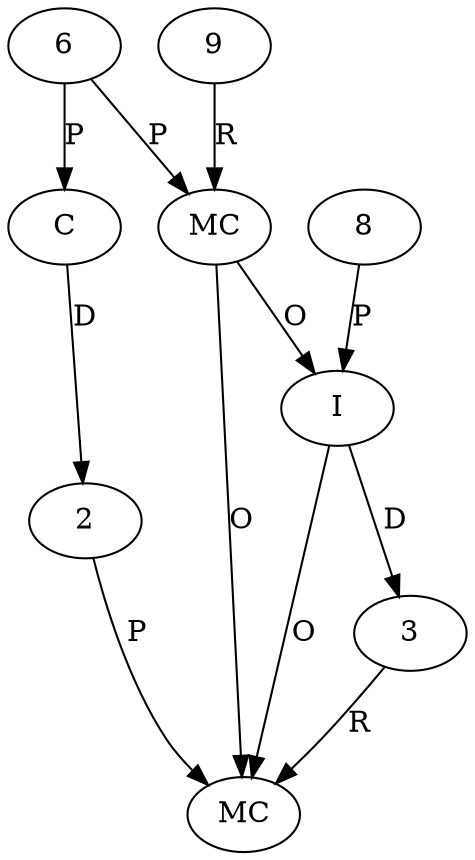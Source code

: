 digraph "AUG" {

  1 [ label="MC" s="append()" t="ToStringBuilder" l="114" ];
  2 [ t="Object" n="dummy_" ];
  3 [ t="ToStringBuilder" n="dummy_" ];
  4 [ label="I" t="ToStringBuilder" l="114" ];
  5 [ label="C" t="Object" l="114" ];
  6 [ t="long[][]" n="array" ];
  7 [ label="MC" s="append()" t="ToStringBuilder" l="113" ];
  8 [ t="Integer" v="null" n="base" ];
  9 [ t="ToStringBuilder" n="dummy_" ];
  4 -> 1 [ label="O" ];
  3 -> 1 [ label="R" ];
  2 -> 1 [ label="P" ];
  7 -> 1 [ label="O" ];
  5 -> 2 [ label="D" ];
  4 -> 3 [ label="D" ];
  7 -> 4 [ label="O" ];
  8 -> 4 [ label="P" ];
  6 -> 5 [ label="P" ];
  9 -> 7 [ label="R" ];
  6 -> 7 [ label="P" ];
}
